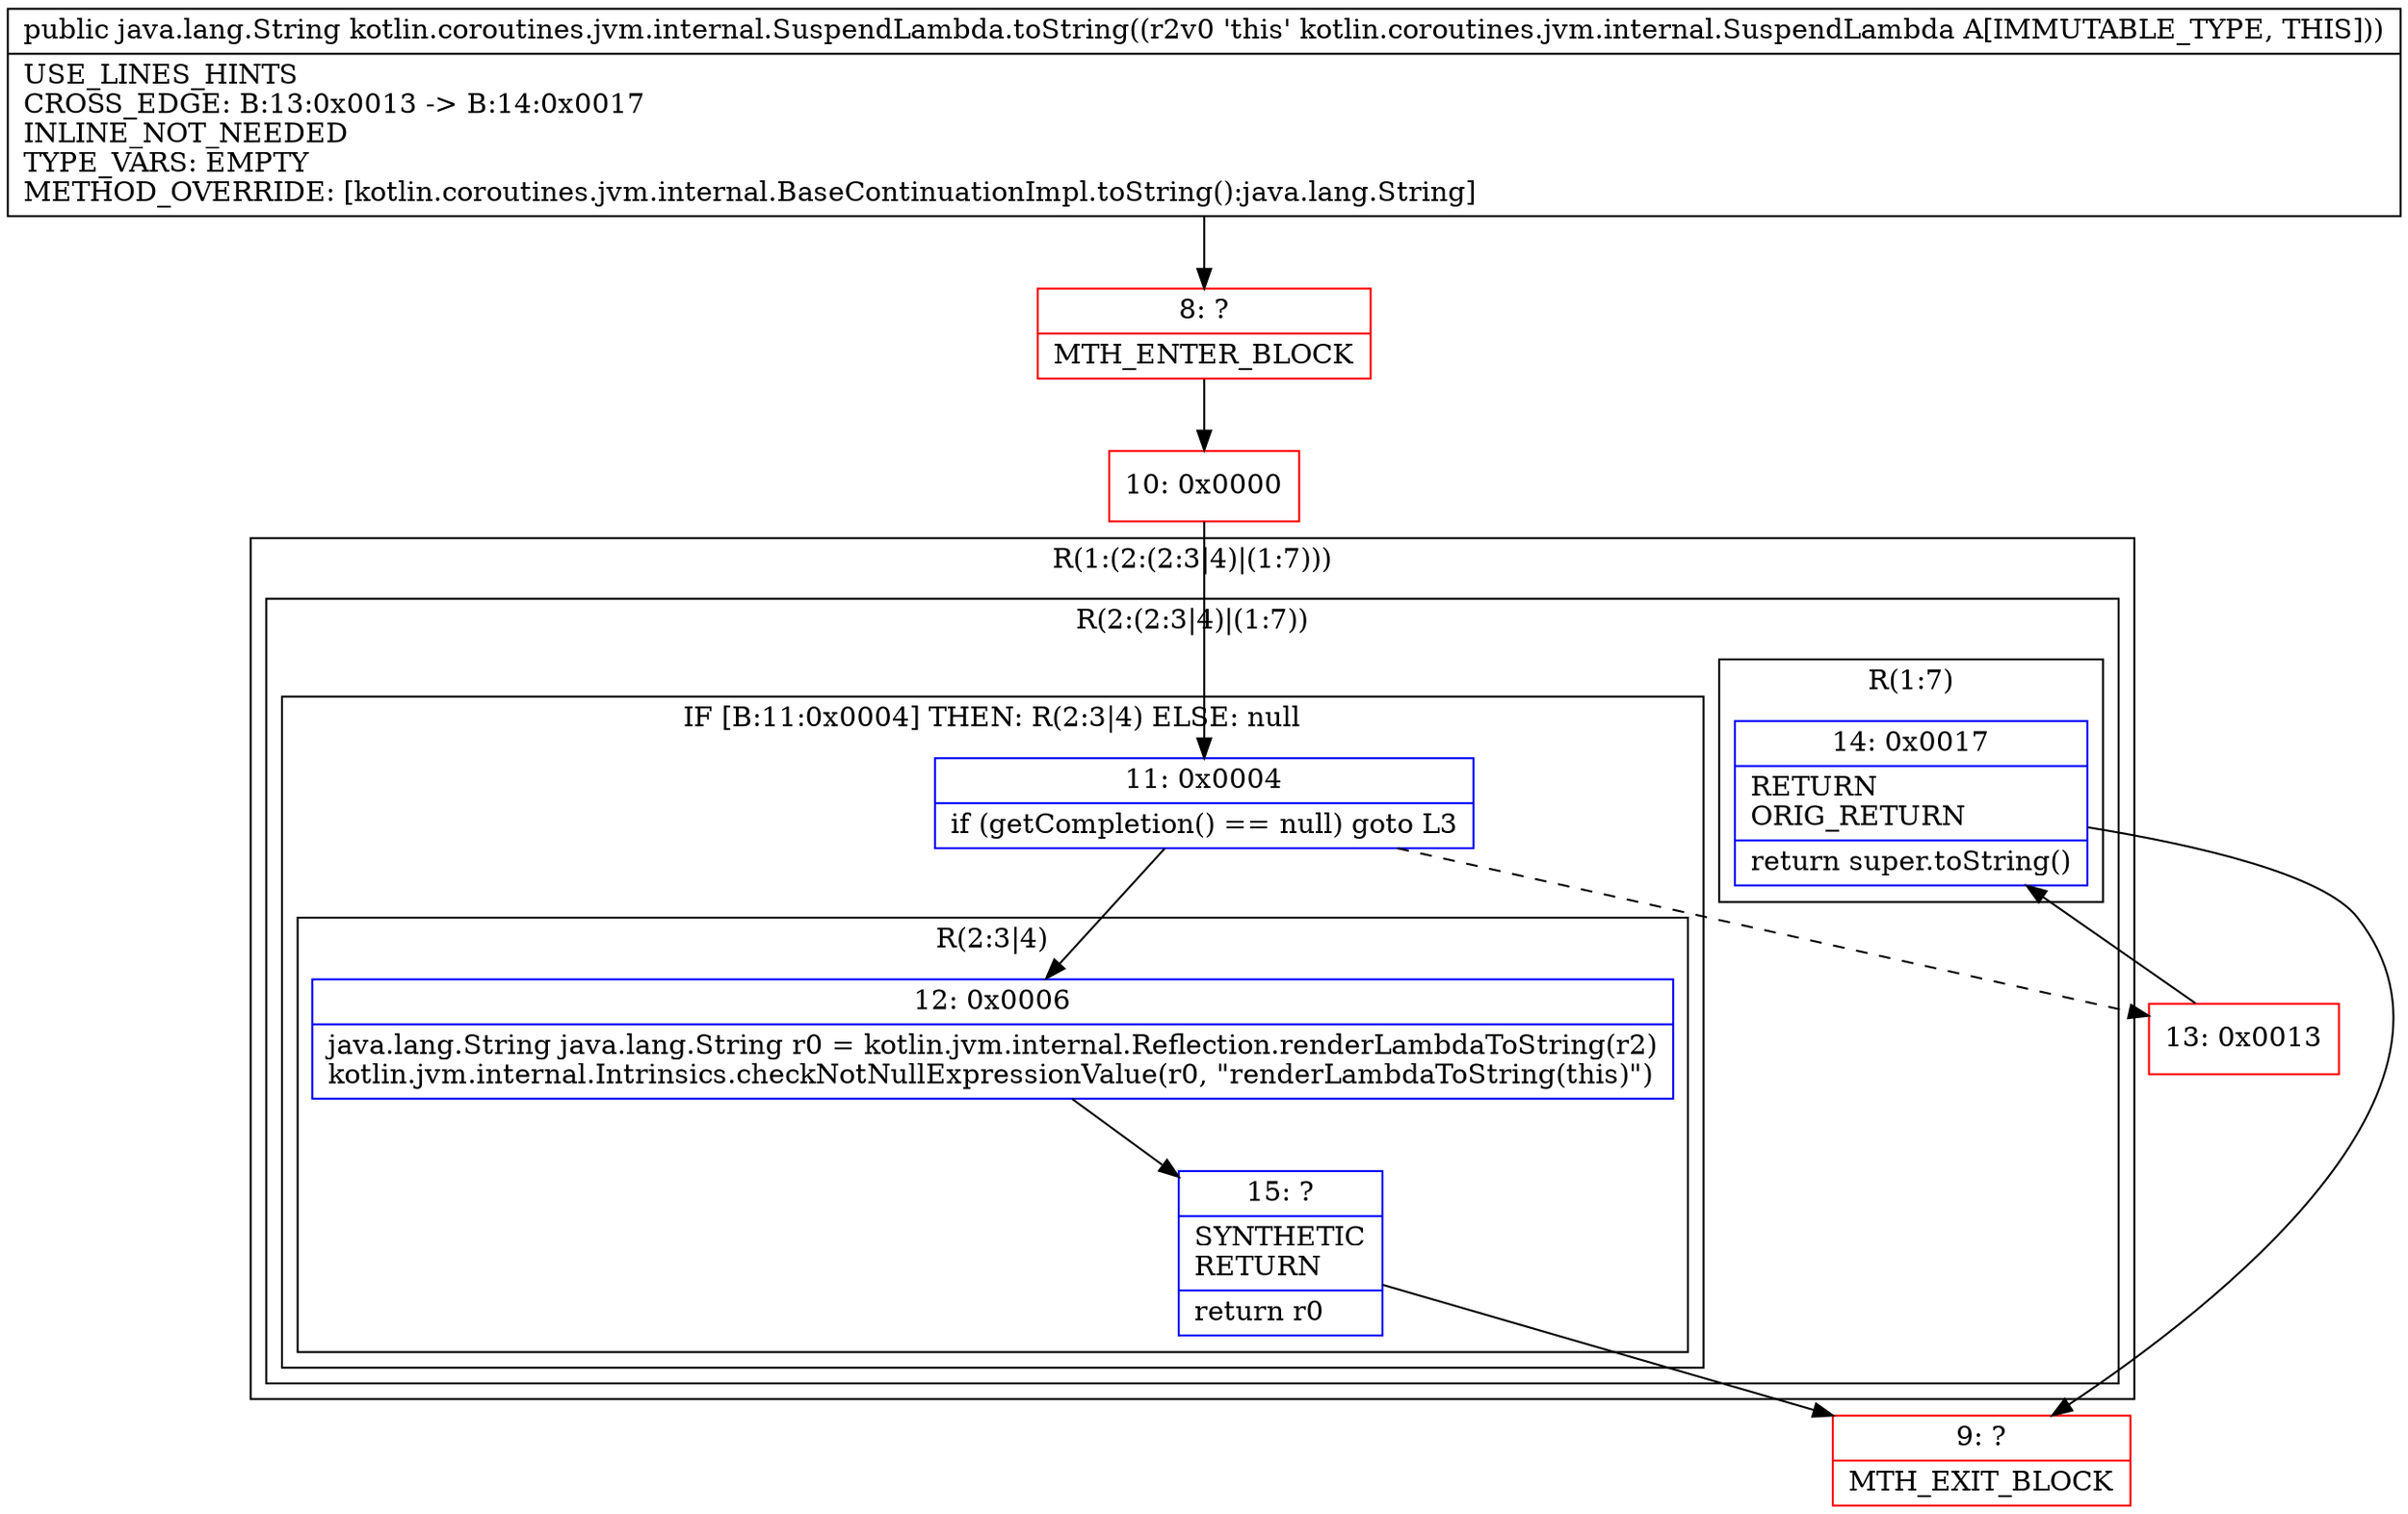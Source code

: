 digraph "CFG forkotlin.coroutines.jvm.internal.SuspendLambda.toString()Ljava\/lang\/String;" {
subgraph cluster_Region_353464380 {
label = "R(1:(2:(2:3|4)|(1:7)))";
node [shape=record,color=blue];
subgraph cluster_Region_1089877608 {
label = "R(2:(2:3|4)|(1:7))";
node [shape=record,color=blue];
subgraph cluster_IfRegion_814246081 {
label = "IF [B:11:0x0004] THEN: R(2:3|4) ELSE: null";
node [shape=record,color=blue];
Node_11 [shape=record,label="{11\:\ 0x0004|if (getCompletion() == null) goto L3\l}"];
subgraph cluster_Region_1796960079 {
label = "R(2:3|4)";
node [shape=record,color=blue];
Node_12 [shape=record,label="{12\:\ 0x0006|java.lang.String java.lang.String r0 = kotlin.jvm.internal.Reflection.renderLambdaToString(r2)\lkotlin.jvm.internal.Intrinsics.checkNotNullExpressionValue(r0, \"renderLambdaToString(this)\")\l}"];
Node_15 [shape=record,label="{15\:\ ?|SYNTHETIC\lRETURN\l|return r0\l}"];
}
}
subgraph cluster_Region_368826990 {
label = "R(1:7)";
node [shape=record,color=blue];
Node_14 [shape=record,label="{14\:\ 0x0017|RETURN\lORIG_RETURN\l|return super.toString()\l}"];
}
}
}
Node_8 [shape=record,color=red,label="{8\:\ ?|MTH_ENTER_BLOCK\l}"];
Node_10 [shape=record,color=red,label="{10\:\ 0x0000}"];
Node_9 [shape=record,color=red,label="{9\:\ ?|MTH_EXIT_BLOCK\l}"];
Node_13 [shape=record,color=red,label="{13\:\ 0x0013}"];
MethodNode[shape=record,label="{public java.lang.String kotlin.coroutines.jvm.internal.SuspendLambda.toString((r2v0 'this' kotlin.coroutines.jvm.internal.SuspendLambda A[IMMUTABLE_TYPE, THIS]))  | USE_LINES_HINTS\lCROSS_EDGE: B:13:0x0013 \-\> B:14:0x0017\lINLINE_NOT_NEEDED\lTYPE_VARS: EMPTY\lMETHOD_OVERRIDE: [kotlin.coroutines.jvm.internal.BaseContinuationImpl.toString():java.lang.String]\l}"];
MethodNode -> Node_8;Node_11 -> Node_12;
Node_11 -> Node_13[style=dashed];
Node_12 -> Node_15;
Node_15 -> Node_9;
Node_14 -> Node_9;
Node_8 -> Node_10;
Node_10 -> Node_11;
Node_13 -> Node_14;
}

